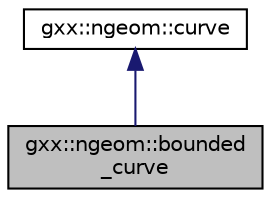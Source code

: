 digraph "gxx::ngeom::bounded_curve"
{
  edge [fontname="Helvetica",fontsize="10",labelfontname="Helvetica",labelfontsize="10"];
  node [fontname="Helvetica",fontsize="10",shape=record];
  Node1 [label="gxx::ngeom::bounded\l_curve",height=0.2,width=0.4,color="black", fillcolor="grey75", style="filled", fontcolor="black"];
  Node2 -> Node1 [dir="back",color="midnightblue",fontsize="10",style="solid"];
  Node2 [label="gxx::ngeom::curve",height=0.2,width=0.4,color="black", fillcolor="white", style="filled",URL="$classgxx_1_1ngeom_1_1curve.html"];
}
